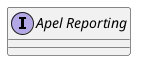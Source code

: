 @startuml
interface "Apel Reporting" as group___apel_reporting [[../groups/group___apel_reporting.html]]
@enduml
